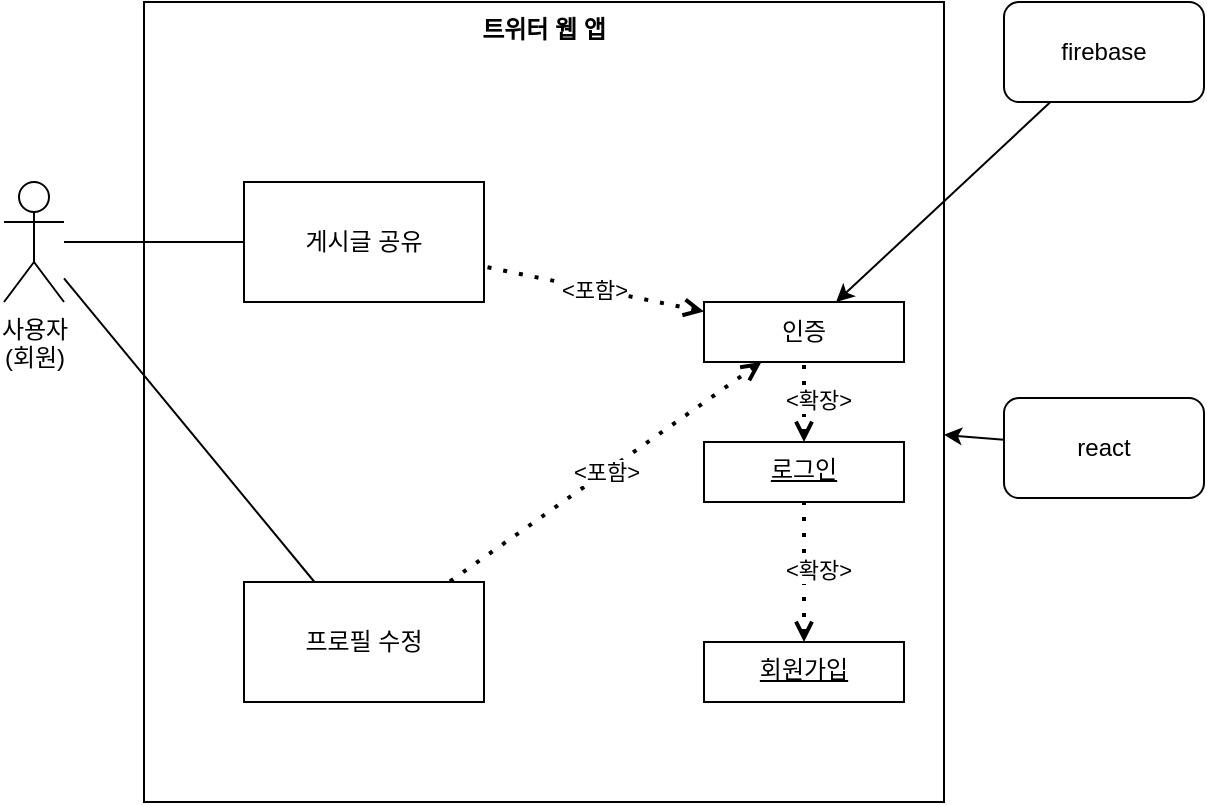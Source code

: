 <mxfile version="20.8.13" type="github">
  <diagram name="페이지-1" id="gn2Daug9XJeE2kQflPxs">
    <mxGraphModel dx="455" dy="581" grid="1" gridSize="10" guides="1" tooltips="1" connect="1" arrows="1" fold="1" page="1" pageScale="1" pageWidth="1600" pageHeight="900" math="0" shadow="0">
      <root>
        <mxCell id="0" />
        <mxCell id="1" parent="0" />
        <mxCell id="w6mTnoe_5LUZM0iHnQS9-1" value="&lt;span&gt;트위터 웹 앱&lt;/span&gt;" style="rounded=0;whiteSpace=wrap;html=1;fillColor=none;movable=1;resizable=1;rotatable=1;deletable=1;editable=1;connectable=1;container=1;verticalAlign=top;fontStyle=1" parent="1" vertex="1">
          <mxGeometry x="170" y="100" width="400" height="400" as="geometry">
            <mxRectangle x="170" y="100" width="100" height="50" as="alternateBounds" />
          </mxGeometry>
        </mxCell>
        <mxCell id="w6mTnoe_5LUZM0iHnQS9-10" value="&amp;lt;포함&amp;gt;" style="endArrow=none;dashed=1;html=1;dashPattern=1 3;strokeWidth=2;rounded=0;startArrow=open;startFill=0;" parent="w6mTnoe_5LUZM0iHnQS9-1" source="hKpgMVrdfBKt1ZzqLcf0-6" target="7-BmRRZVu2hoqrGzT0Q7-1" edge="1">
          <mxGeometry width="50" height="50" relative="1" as="geometry">
            <mxPoint x="151.603" y="273.812" as="sourcePoint" />
            <mxPoint x="218.397" y="238.188" as="targetPoint" />
          </mxGeometry>
        </mxCell>
        <mxCell id="w6mTnoe_5LUZM0iHnQS9-14" value="&amp;lt;포함&amp;gt;" style="endArrow=none;dashed=1;html=1;dashPattern=1 3;strokeWidth=2;rounded=0;startArrow=open;startFill=0;" parent="w6mTnoe_5LUZM0iHnQS9-1" source="hKpgMVrdfBKt1ZzqLcf0-6" target="7-BmRRZVu2hoqrGzT0Q7-2" edge="1">
          <mxGeometry width="50" height="50" relative="1" as="geometry">
            <mxPoint x="218.397" y="193.812" as="sourcePoint" />
            <mxPoint x="143.976" y="266.206" as="targetPoint" />
          </mxGeometry>
        </mxCell>
        <mxCell id="hKpgMVrdfBKt1ZzqLcf0-6" value="인증" style="rounded=0;whiteSpace=wrap;html=1;fillColor=none;movable=1;resizable=1;rotatable=1;deletable=1;editable=1;connectable=1;glass=0;container=0;verticalAlign=middle;fontStyle=0" parent="w6mTnoe_5LUZM0iHnQS9-1" vertex="1">
          <mxGeometry x="280" y="150" width="100" height="30" as="geometry">
            <mxRectangle x="180" y="175" width="200" height="30" as="alternateBounds" />
          </mxGeometry>
        </mxCell>
        <mxCell id="hKpgMVrdfBKt1ZzqLcf0-11" value="로그인" style="rounded=0;whiteSpace=wrap;html=1;fillColor=none;movable=1;resizable=1;rotatable=1;deletable=1;editable=1;connectable=1;glass=0;container=1;verticalAlign=top;fontStyle=4" parent="w6mTnoe_5LUZM0iHnQS9-1" vertex="1" collapsed="1">
          <mxGeometry x="280" y="220" width="100" height="30" as="geometry">
            <mxRectangle x="280" y="220" width="100" height="70" as="alternateBounds" />
          </mxGeometry>
        </mxCell>
        <mxCell id="hKpgMVrdfBKt1ZzqLcf0-12" value="이메일 입력" style="rounded=0;whiteSpace=wrap;html=1;fillColor=none;movable=1;resizable=1;rotatable=1;deletable=1;editable=1;connectable=1;glass=0;container=0;fontSize=10;" parent="hKpgMVrdfBKt1ZzqLcf0-11" vertex="1">
          <mxGeometry y="30" width="100" height="20" as="geometry">
            <mxRectangle x="210" y="250" width="60" height="30" as="alternateBounds" />
          </mxGeometry>
        </mxCell>
        <mxCell id="hKpgMVrdfBKt1ZzqLcf0-13" value="SNS 연동" style="rounded=0;whiteSpace=wrap;html=1;fillColor=none;movable=1;resizable=1;rotatable=1;deletable=1;editable=1;connectable=1;glass=0;container=0;fontSize=10;" parent="hKpgMVrdfBKt1ZzqLcf0-11" vertex="1">
          <mxGeometry y="50" width="100" height="20" as="geometry">
            <mxRectangle x="210" y="250" width="60" height="30" as="alternateBounds" />
          </mxGeometry>
        </mxCell>
        <mxCell id="hKpgMVrdfBKt1ZzqLcf0-8" value="&lt;u style=&quot;&quot;&gt;회원가입&lt;/u&gt;" style="rounded=0;whiteSpace=wrap;html=1;fillColor=none;movable=1;resizable=1;rotatable=1;deletable=1;editable=1;connectable=1;glass=0;container=1;verticalAlign=top;" parent="w6mTnoe_5LUZM0iHnQS9-1" vertex="1" collapsed="1">
          <mxGeometry x="280" y="320" width="100" height="30" as="geometry">
            <mxRectangle x="280" y="320" width="100" height="70" as="alternateBounds" />
          </mxGeometry>
        </mxCell>
        <mxCell id="hKpgMVrdfBKt1ZzqLcf0-9" value="&lt;font style=&quot;font-size: 10px;&quot;&gt;이메일 입력&lt;/font&gt;" style="rounded=0;whiteSpace=wrap;html=1;fillColor=none;movable=1;resizable=1;rotatable=1;deletable=1;editable=1;connectable=1;glass=0;container=0;" parent="hKpgMVrdfBKt1ZzqLcf0-8" vertex="1">
          <mxGeometry y="30" width="100" height="20" as="geometry">
            <mxRectangle x="210" y="250" width="60" height="30" as="alternateBounds" />
          </mxGeometry>
        </mxCell>
        <mxCell id="hKpgMVrdfBKt1ZzqLcf0-10" value="SNS 연동" style="rounded=0;whiteSpace=wrap;html=1;fillColor=none;movable=1;resizable=1;rotatable=1;deletable=1;editable=1;connectable=1;glass=0;container=0;fontSize=10;" parent="hKpgMVrdfBKt1ZzqLcf0-8" vertex="1">
          <mxGeometry y="50" width="100" height="20" as="geometry">
            <mxRectangle x="210" y="250" width="60" height="30" as="alternateBounds" />
          </mxGeometry>
        </mxCell>
        <mxCell id="hKpgMVrdfBKt1ZzqLcf0-14" value="&amp;lt;확장&amp;gt;" style="endArrow=none;dashed=1;html=1;dashPattern=1 3;strokeWidth=2;rounded=0;startArrow=open;startFill=0;" parent="w6mTnoe_5LUZM0iHnQS9-1" source="hKpgMVrdfBKt1ZzqLcf0-11" target="hKpgMVrdfBKt1ZzqLcf0-6" edge="1">
          <mxGeometry x="0.043" y="-7" width="50" height="50" relative="1" as="geometry">
            <mxPoint x="318.096" y="205" as="sourcePoint" />
            <mxPoint x="155.486" y="279.238" as="targetPoint" />
            <mxPoint as="offset" />
          </mxGeometry>
        </mxCell>
        <mxCell id="hKpgMVrdfBKt1ZzqLcf0-15" value="&amp;lt;확장&amp;gt;" style="endArrow=none;dashed=1;html=1;dashPattern=1 3;strokeWidth=2;rounded=0;startArrow=open;startFill=0;" parent="w6mTnoe_5LUZM0iHnQS9-1" source="hKpgMVrdfBKt1ZzqLcf0-8" target="hKpgMVrdfBKt1ZzqLcf0-11" edge="1">
          <mxGeometry x="0.041" y="-7" width="50" height="50" relative="1" as="geometry">
            <mxPoint x="292.273" y="270" as="sourcePoint" />
            <mxPoint x="333.636" y="205" as="targetPoint" />
            <mxPoint as="offset" />
          </mxGeometry>
        </mxCell>
        <mxCell id="7-BmRRZVu2hoqrGzT0Q7-1" value="게시글 공유" style="whiteSpace=wrap;html=1;" vertex="1" parent="w6mTnoe_5LUZM0iHnQS9-1">
          <mxGeometry x="50" y="90" width="120" height="60" as="geometry" />
        </mxCell>
        <mxCell id="7-BmRRZVu2hoqrGzT0Q7-2" value="프로필 수정" style="whiteSpace=wrap;html=1;" vertex="1" parent="w6mTnoe_5LUZM0iHnQS9-1">
          <mxGeometry x="50" y="290" width="120" height="60" as="geometry" />
        </mxCell>
        <mxCell id="w6mTnoe_5LUZM0iHnQS9-2" value="사용자&lt;br&gt;(회원)" style="shape=umlActor;verticalLabelPosition=bottom;verticalAlign=top;html=1;outlineConnect=0;" parent="1" vertex="1">
          <mxGeometry x="100" y="190" width="30" height="60" as="geometry" />
        </mxCell>
        <mxCell id="w6mTnoe_5LUZM0iHnQS9-12" value="firebase" style="rounded=1;whiteSpace=wrap;html=1;fillColor=none;movable=1;resizable=1;rotatable=1;deletable=1;editable=1;connectable=1;" parent="1" vertex="1">
          <mxGeometry x="600" y="100" width="100" height="50" as="geometry" />
        </mxCell>
        <mxCell id="w6mTnoe_5LUZM0iHnQS9-13" value="react" style="rounded=1;whiteSpace=wrap;html=1;fillColor=none;movable=1;resizable=1;rotatable=1;deletable=1;editable=1;connectable=1;glass=0;" parent="1" vertex="1">
          <mxGeometry x="600" y="298" width="100" height="50" as="geometry" />
        </mxCell>
        <mxCell id="w6mTnoe_5LUZM0iHnQS9-15" value="" style="endArrow=classic;html=1;rounded=0;" parent="1" source="w6mTnoe_5LUZM0iHnQS9-13" target="w6mTnoe_5LUZM0iHnQS9-1" edge="1">
          <mxGeometry width="50" height="50" relative="1" as="geometry">
            <mxPoint x="450" y="340" as="sourcePoint" />
            <mxPoint x="500" y="290" as="targetPoint" />
          </mxGeometry>
        </mxCell>
        <mxCell id="w6mTnoe_5LUZM0iHnQS9-16" value="" style="endArrow=classic;html=1;rounded=0;" parent="1" source="w6mTnoe_5LUZM0iHnQS9-12" target="hKpgMVrdfBKt1ZzqLcf0-6" edge="1">
          <mxGeometry width="50" height="50" relative="1" as="geometry">
            <mxPoint x="610" y="284.091" as="sourcePoint" />
            <mxPoint x="560" y="273.182" as="targetPoint" />
          </mxGeometry>
        </mxCell>
        <mxCell id="w6mTnoe_5LUZM0iHnQS9-17" value="" style="endArrow=none;html=1;rounded=0;" parent="1" source="w6mTnoe_5LUZM0iHnQS9-2" target="7-BmRRZVu2hoqrGzT0Q7-1" edge="1">
          <mxGeometry width="50" height="50" relative="1" as="geometry">
            <mxPoint x="450" y="300" as="sourcePoint" />
            <mxPoint x="500" y="250" as="targetPoint" />
          </mxGeometry>
        </mxCell>
        <mxCell id="w6mTnoe_5LUZM0iHnQS9-18" value="" style="endArrow=none;html=1;rounded=0;" parent="1" source="w6mTnoe_5LUZM0iHnQS9-2" target="7-BmRRZVu2hoqrGzT0Q7-2" edge="1">
          <mxGeometry width="50" height="50" relative="1" as="geometry">
            <mxPoint x="140" y="226.351" as="sourcePoint" />
            <mxPoint x="236.378" y="352.992" as="targetPoint" />
          </mxGeometry>
        </mxCell>
      </root>
    </mxGraphModel>
  </diagram>
</mxfile>
